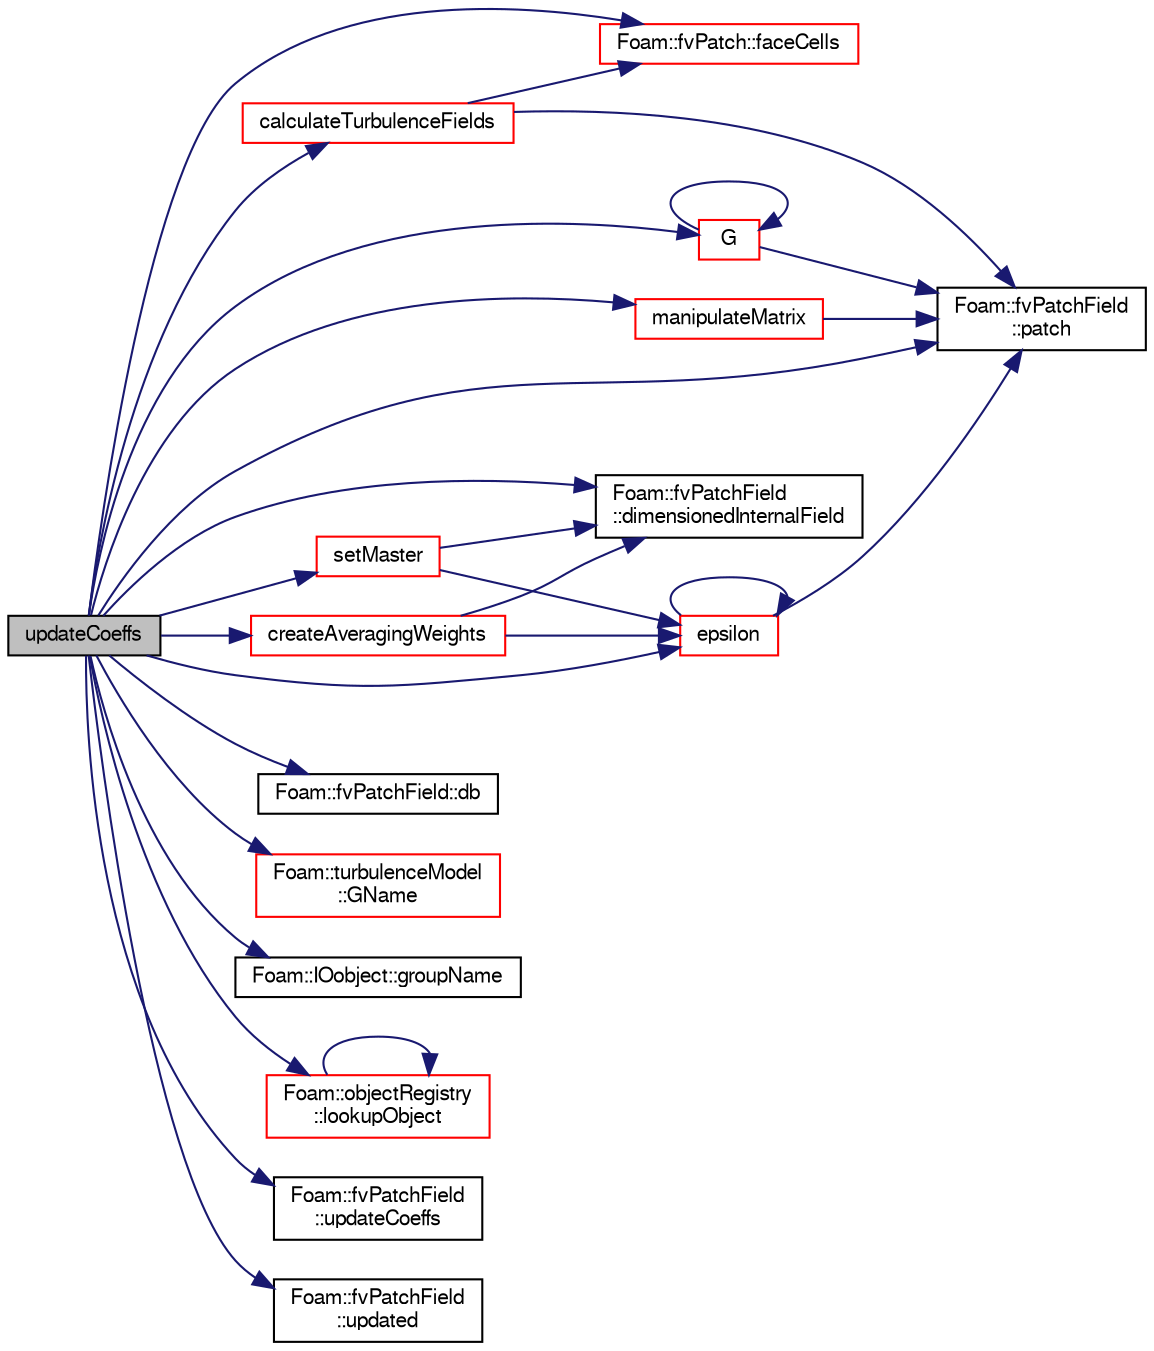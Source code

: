 digraph "updateCoeffs"
{
  bgcolor="transparent";
  edge [fontname="FreeSans",fontsize="10",labelfontname="FreeSans",labelfontsize="10"];
  node [fontname="FreeSans",fontsize="10",shape=record];
  rankdir="LR";
  Node4040 [label="updateCoeffs",height=0.2,width=0.4,color="black", fillcolor="grey75", style="filled", fontcolor="black"];
  Node4040 -> Node4041 [color="midnightblue",fontsize="10",style="solid",fontname="FreeSans"];
  Node4041 [label="calculateTurbulenceFields",height=0.2,width=0.4,color="red",URL="$a31242.html#ae66449fc0b530766847f6369c9d47e9e",tooltip="Main driver to calculate the turbulence fields. "];
  Node4041 -> Node4092 [color="midnightblue",fontsize="10",style="solid",fontname="FreeSans"];
  Node4092 [label="Foam::fvPatch::faceCells",height=0.2,width=0.4,color="red",URL="$a22870.html#afbfac825732ef2770fff4261b4e930e9",tooltip="Return faceCells. "];
  Node4041 -> Node4091 [color="midnightblue",fontsize="10",style="solid",fontname="FreeSans"];
  Node4091 [label="Foam::fvPatchField\l::patch",height=0.2,width=0.4,color="black",URL="$a22354.html#aca0923a4611f6166ffd8fa14d81864a4",tooltip="Return patch. "];
  Node4040 -> Node4422 [color="midnightblue",fontsize="10",style="solid",fontname="FreeSans"];
  Node4422 [label="createAveragingWeights",height=0.2,width=0.4,color="red",URL="$a31242.html#a7e3f26a2eb2d1d475fca3c80c5fa26f0",tooltip="Create the averaging weights for cells which are bounded by. "];
  Node4422 -> Node4420 [color="midnightblue",fontsize="10",style="solid",fontname="FreeSans"];
  Node4420 [label="Foam::fvPatchField\l::dimensionedInternalField",height=0.2,width=0.4,color="black",URL="$a22354.html#a1067b719c3281eb98ffda55196ca2033",tooltip="Return dimensioned internal field reference. "];
  Node4422 -> Node4421 [color="midnightblue",fontsize="10",style="solid",fontname="FreeSans"];
  Node4421 [label="epsilon",height=0.2,width=0.4,color="red",URL="$a31242.html#a9b1505024fca6dec524936103c6a9e78",tooltip="Return non-const access to the master&#39;s epsilon field. "];
  Node4421 -> Node4421 [color="midnightblue",fontsize="10",style="solid",fontname="FreeSans"];
  Node4421 -> Node4091 [color="midnightblue",fontsize="10",style="solid",fontname="FreeSans"];
  Node4040 -> Node4425 [color="midnightblue",fontsize="10",style="solid",fontname="FreeSans"];
  Node4425 [label="Foam::fvPatchField::db",height=0.2,width=0.4,color="black",URL="$a22354.html#a65cc75d9f80b1df5c3184fb2274a97f1",tooltip="Return local objectRegistry. "];
  Node4040 -> Node4420 [color="midnightblue",fontsize="10",style="solid",fontname="FreeSans"];
  Node4040 -> Node4421 [color="midnightblue",fontsize="10",style="solid",fontname="FreeSans"];
  Node4040 -> Node4092 [color="midnightblue",fontsize="10",style="solid",fontname="FreeSans"];
  Node4040 -> Node4426 [color="midnightblue",fontsize="10",style="solid",fontname="FreeSans"];
  Node4426 [label="G",height=0.2,width=0.4,color="red",URL="$a31242.html#ad35ace611250c5f497f21747c0920fec",tooltip="Return non-const access to the master&#39;s G field. "];
  Node4426 -> Node4426 [color="midnightblue",fontsize="10",style="solid",fontname="FreeSans"];
  Node4426 -> Node4091 [color="midnightblue",fontsize="10",style="solid",fontname="FreeSans"];
  Node4040 -> Node4427 [color="midnightblue",fontsize="10",style="solid",fontname="FreeSans"];
  Node4427 [label="Foam::turbulenceModel\l::GName",height=0.2,width=0.4,color="red",URL="$a31314.html#a530c14556551704a03baa28ac70a78a0",tooltip="Helper function to return the nam eof the turbulence G field. "];
  Node4040 -> Node4428 [color="midnightblue",fontsize="10",style="solid",fontname="FreeSans"];
  Node4428 [label="Foam::IOobject::groupName",height=0.2,width=0.4,color="black",URL="$a26142.html#ad5705e6da2a025ad75b4cf5d748d7d30"];
  Node4040 -> Node4429 [color="midnightblue",fontsize="10",style="solid",fontname="FreeSans"];
  Node4429 [label="Foam::objectRegistry\l::lookupObject",height=0.2,width=0.4,color="red",URL="$a26326.html#a8b49296f8410366342c524250612c2aa",tooltip="Lookup and return the object of the given Type. "];
  Node4429 -> Node4429 [color="midnightblue",fontsize="10",style="solid",fontname="FreeSans"];
  Node4040 -> Node4430 [color="midnightblue",fontsize="10",style="solid",fontname="FreeSans"];
  Node4430 [label="manipulateMatrix",height=0.2,width=0.4,color="red",URL="$a31242.html#a3f0cafc1e1afd9a71ada8385e3fa343a",tooltip="Manipulate matrix. "];
  Node4430 -> Node4091 [color="midnightblue",fontsize="10",style="solid",fontname="FreeSans"];
  Node4040 -> Node4091 [color="midnightblue",fontsize="10",style="solid",fontname="FreeSans"];
  Node4040 -> Node4469 [color="midnightblue",fontsize="10",style="solid",fontname="FreeSans"];
  Node4469 [label="setMaster",height=0.2,width=0.4,color="red",URL="$a31242.html#af62f4355fcee4da87dbdf3b365d3d73a",tooltip="Set the master patch - master is responsible for updating all. "];
  Node4469 -> Node4420 [color="midnightblue",fontsize="10",style="solid",fontname="FreeSans"];
  Node4469 -> Node4421 [color="midnightblue",fontsize="10",style="solid",fontname="FreeSans"];
  Node4040 -> Node4472 [color="midnightblue",fontsize="10",style="solid",fontname="FreeSans"];
  Node4472 [label="Foam::fvPatchField\l::updateCoeffs",height=0.2,width=0.4,color="black",URL="$a22354.html#a7e24eafac629d3733181cd942d4c902f",tooltip="Update the coefficients associated with the patch field. "];
  Node4040 -> Node4473 [color="midnightblue",fontsize="10",style="solid",fontname="FreeSans"];
  Node4473 [label="Foam::fvPatchField\l::updated",height=0.2,width=0.4,color="black",URL="$a22354.html#adb515d6ca9be66613efaaeb72c9709db",tooltip="Return true if the boundary condition has already been updated. "];
}
